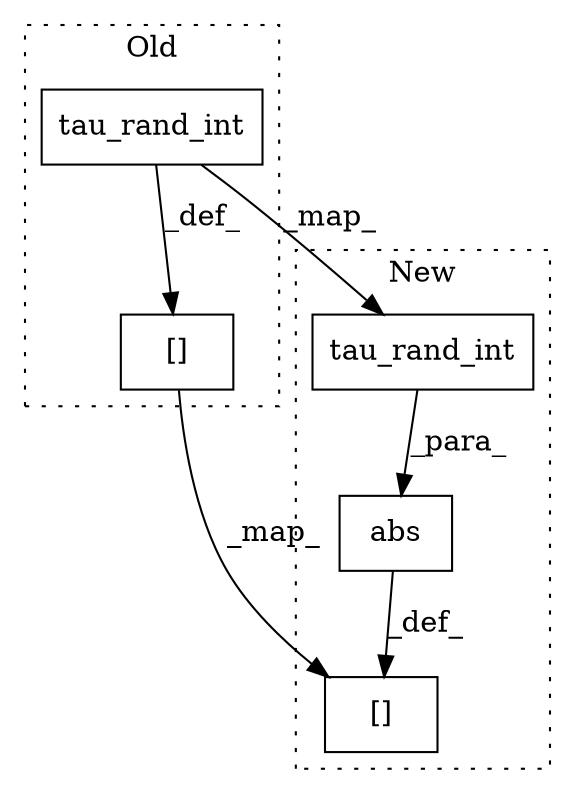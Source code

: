 digraph G {
subgraph cluster0 {
1 [label="tau_rand_int" a="32" s="4889,4911" l="13,1" shape="box"];
5 [label="[]" a="2" s="4880,4886" l="5,1" shape="box"];
label = "Old";
style="dotted";
}
subgraph cluster1 {
2 [label="tau_rand_int" a="32" s="4898,4920" l="13,1" shape="box"];
3 [label="abs" a="32" s="4894,4921" l="4,1" shape="box"];
4 [label="[]" a="2" s="4885,4891" l="5,1" shape="box"];
label = "New";
style="dotted";
}
1 -> 2 [label="_map_"];
1 -> 5 [label="_def_"];
2 -> 3 [label="_para_"];
3 -> 4 [label="_def_"];
5 -> 4 [label="_map_"];
}